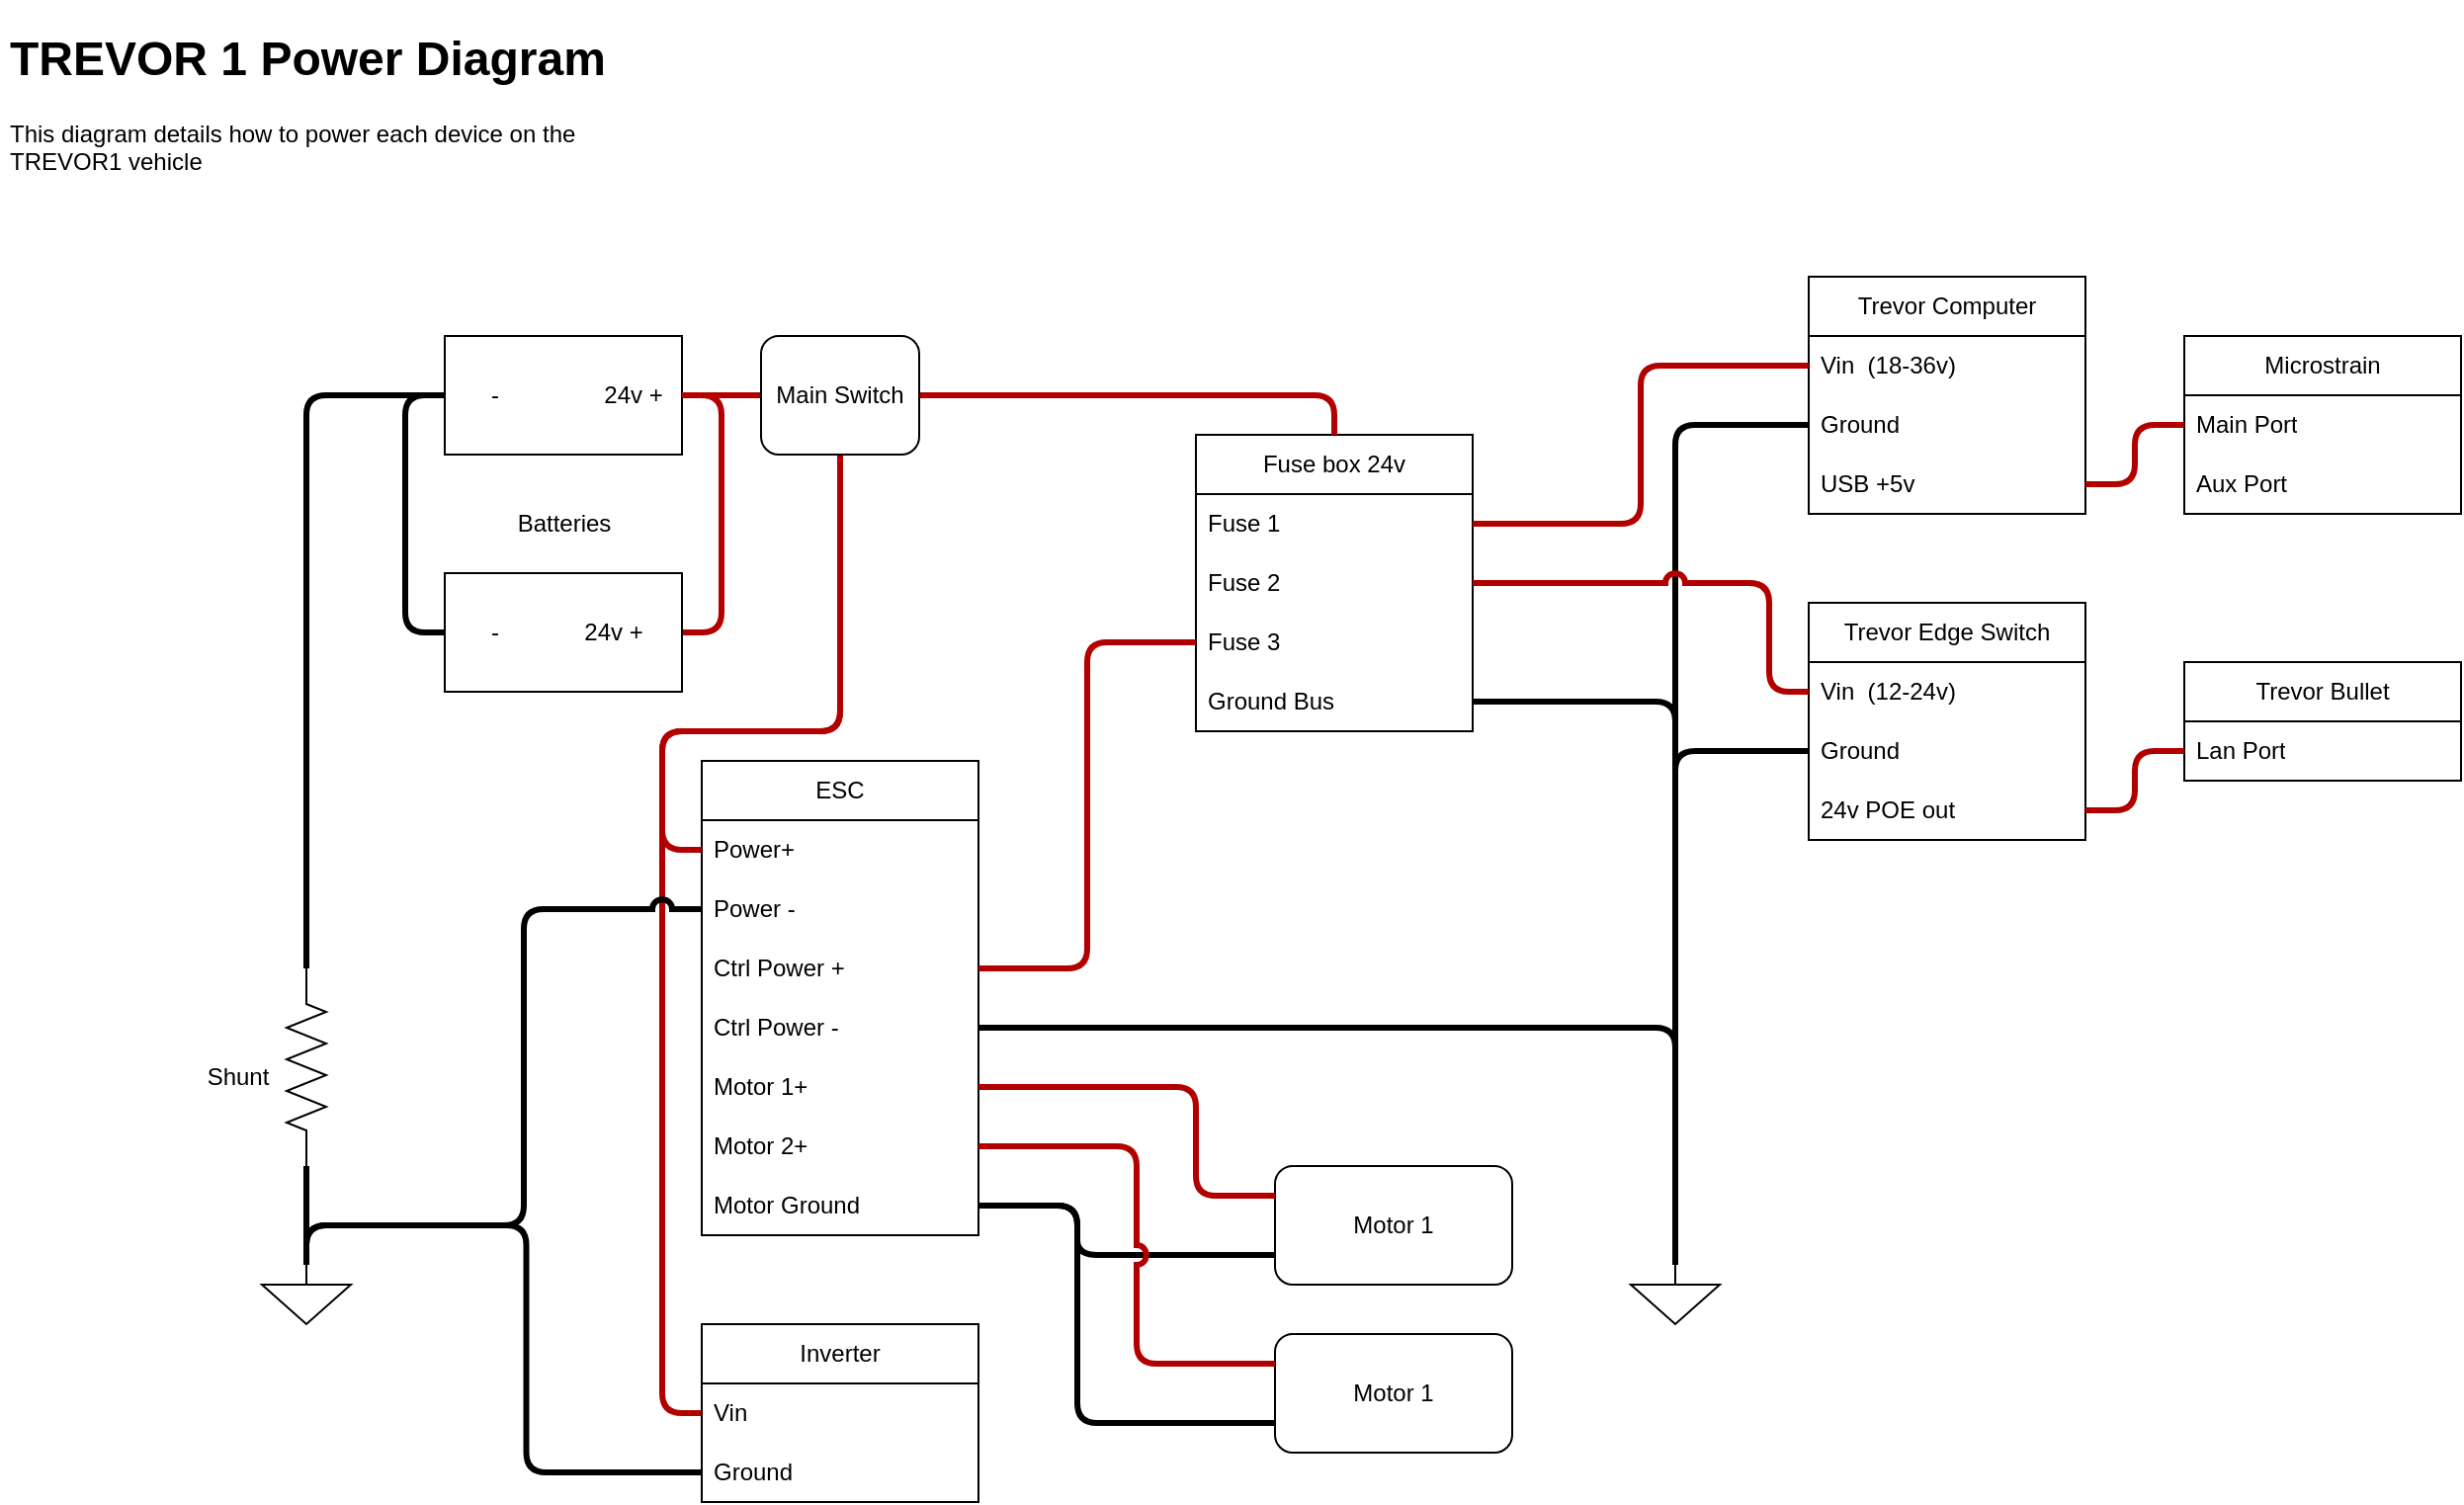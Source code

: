 <mxfile version="22.1.8" type="device">
  <diagram name="Page-1" id="w0t1NMHRBtwXrstxyE9V">
    <mxGraphModel dx="1865" dy="1595" grid="1" gridSize="10" guides="1" tooltips="1" connect="1" arrows="1" fold="1" page="1" pageScale="1" pageWidth="1400" pageHeight="850" math="0" shadow="0">
      <root>
        <mxCell id="0" />
        <mxCell id="1" parent="0" />
        <mxCell id="ffPY6Y8aAE2-vyPwqXta-1" value="Fuse box 24v" style="swimlane;fontStyle=0;childLayout=stackLayout;horizontal=1;startSize=30;horizontalStack=0;resizeParent=1;resizeParentMax=0;resizeLast=0;collapsible=1;marginBottom=0;whiteSpace=wrap;html=1;" vertex="1" parent="1">
          <mxGeometry x="635" y="230" width="140" height="150" as="geometry" />
        </mxCell>
        <mxCell id="ffPY6Y8aAE2-vyPwqXta-2" value="Fuse 1" style="text;strokeColor=none;fillColor=none;align=left;verticalAlign=middle;spacingLeft=4;spacingRight=4;overflow=hidden;points=[[0,0.5],[1,0.5]];portConstraint=eastwest;rotatable=0;whiteSpace=wrap;html=1;" vertex="1" parent="ffPY6Y8aAE2-vyPwqXta-1">
          <mxGeometry y="30" width="140" height="30" as="geometry" />
        </mxCell>
        <mxCell id="ffPY6Y8aAE2-vyPwqXta-3" value="Fuse 2" style="text;strokeColor=none;fillColor=none;align=left;verticalAlign=middle;spacingLeft=4;spacingRight=4;overflow=hidden;points=[[0,0.5],[1,0.5]];portConstraint=eastwest;rotatable=0;whiteSpace=wrap;html=1;" vertex="1" parent="ffPY6Y8aAE2-vyPwqXta-1">
          <mxGeometry y="60" width="140" height="30" as="geometry" />
        </mxCell>
        <mxCell id="ffPY6Y8aAE2-vyPwqXta-78" value="Fuse 3" style="text;strokeColor=none;fillColor=none;align=left;verticalAlign=middle;spacingLeft=4;spacingRight=4;overflow=hidden;points=[[0,0.5],[1,0.5]];portConstraint=eastwest;rotatable=0;whiteSpace=wrap;html=1;" vertex="1" parent="ffPY6Y8aAE2-vyPwqXta-1">
          <mxGeometry y="90" width="140" height="30" as="geometry" />
        </mxCell>
        <mxCell id="ffPY6Y8aAE2-vyPwqXta-62" value="Ground Bus" style="text;strokeColor=none;fillColor=none;align=left;verticalAlign=middle;spacingLeft=4;spacingRight=4;overflow=hidden;points=[[0,0.5],[1,0.5]];portConstraint=eastwest;rotatable=0;whiteSpace=wrap;html=1;" vertex="1" parent="ffPY6Y8aAE2-vyPwqXta-1">
          <mxGeometry y="120" width="140" height="30" as="geometry" />
        </mxCell>
        <mxCell id="ffPY6Y8aAE2-vyPwqXta-10" style="edgeStyle=orthogonalEdgeStyle;rounded=1;orthogonalLoop=1;jettySize=auto;html=1;exitX=1;exitY=0.5;exitDx=0;exitDy=0;fillColor=#e51400;strokeColor=#B20000;strokeWidth=3;endArrow=none;endFill=0;entryX=1;entryY=0.5;entryDx=0;entryDy=0;" edge="1" parent="1" source="ffPY6Y8aAE2-vyPwqXta-8" target="ffPY6Y8aAE2-vyPwqXta-9">
          <mxGeometry relative="1" as="geometry">
            <mxPoint x="445" y="220" as="targetPoint" />
          </mxGeometry>
        </mxCell>
        <mxCell id="ffPY6Y8aAE2-vyPwqXta-12" style="edgeStyle=orthogonalEdgeStyle;rounded=1;orthogonalLoop=1;jettySize=auto;html=1;exitX=0;exitY=0.5;exitDx=0;exitDy=0;entryX=0;entryY=0.5;entryDx=0;entryDy=0;endArrow=none;endFill=0;strokeWidth=3;" edge="1" parent="1" source="ffPY6Y8aAE2-vyPwqXta-8" target="ffPY6Y8aAE2-vyPwqXta-9">
          <mxGeometry relative="1" as="geometry" />
        </mxCell>
        <mxCell id="ffPY6Y8aAE2-vyPwqXta-8" value="" style="rounded=0;whiteSpace=wrap;html=1;" vertex="1" parent="1">
          <mxGeometry x="255" y="300" width="120" height="60" as="geometry" />
        </mxCell>
        <mxCell id="ffPY6Y8aAE2-vyPwqXta-9" value="" style="rounded=0;whiteSpace=wrap;html=1;" vertex="1" parent="1">
          <mxGeometry x="255" y="180" width="120" height="60" as="geometry" />
        </mxCell>
        <mxCell id="ffPY6Y8aAE2-vyPwqXta-11" style="edgeStyle=orthogonalEdgeStyle;rounded=1;orthogonalLoop=1;jettySize=auto;html=1;entryX=1;entryY=0.5;entryDx=0;entryDy=0;entryPerimeter=0;strokeWidth=3;endArrow=none;endFill=0;" edge="1" parent="1" source="ffPY6Y8aAE2-vyPwqXta-9" target="ffPY6Y8aAE2-vyPwqXta-56">
          <mxGeometry relative="1" as="geometry">
            <mxPoint x="187.995" y="479" as="targetPoint" />
          </mxGeometry>
        </mxCell>
        <mxCell id="ffPY6Y8aAE2-vyPwqXta-13" value="-" style="text;html=1;align=center;verticalAlign=middle;resizable=0;points=[];autosize=1;" vertex="1" parent="1">
          <mxGeometry x="265" y="195" width="30" height="30" as="geometry" />
        </mxCell>
        <mxCell id="ffPY6Y8aAE2-vyPwqXta-18" style="edgeStyle=orthogonalEdgeStyle;rounded=1;orthogonalLoop=1;jettySize=auto;html=1;entryX=0.5;entryY=0;entryDx=0;entryDy=0;fillColor=#e51400;strokeColor=#B20000;strokeWidth=3;endArrow=none;endFill=0;exitX=1;exitY=0.5;exitDx=0;exitDy=0;" edge="1" parent="1" source="ffPY6Y8aAE2-vyPwqXta-53" target="ffPY6Y8aAE2-vyPwqXta-1">
          <mxGeometry relative="1" as="geometry">
            <mxPoint x="435" y="200" as="sourcePoint" />
          </mxGeometry>
        </mxCell>
        <mxCell id="ffPY6Y8aAE2-vyPwqXta-54" style="edgeStyle=orthogonalEdgeStyle;rounded=1;orthogonalLoop=1;jettySize=auto;html=1;fillColor=#e51400;strokeColor=#B20000;strokeWidth=3;endArrow=none;endFill=0;" edge="1" parent="1" source="ffPY6Y8aAE2-vyPwqXta-14" target="ffPY6Y8aAE2-vyPwqXta-53">
          <mxGeometry relative="1" as="geometry" />
        </mxCell>
        <mxCell id="ffPY6Y8aAE2-vyPwqXta-14" value="24v +" style="text;html=1;align=center;verticalAlign=middle;resizable=0;points=[];autosize=1;" vertex="1" parent="1">
          <mxGeometry x="325" y="195" width="50" height="30" as="geometry" />
        </mxCell>
        <mxCell id="ffPY6Y8aAE2-vyPwqXta-15" value="Batteries" style="text;html=1;align=center;verticalAlign=middle;resizable=0;points=[];autosize=1;" vertex="1" parent="1">
          <mxGeometry x="280" y="260" width="70" height="30" as="geometry" />
        </mxCell>
        <mxCell id="ffPY6Y8aAE2-vyPwqXta-16" value="24v +" style="text;html=1;align=center;verticalAlign=middle;resizable=0;points=[];autosize=1;" vertex="1" parent="1">
          <mxGeometry x="315" y="315" width="50" height="30" as="geometry" />
        </mxCell>
        <mxCell id="ffPY6Y8aAE2-vyPwqXta-17" value="-" style="text;html=1;align=center;verticalAlign=middle;resizable=0;points=[];autosize=1;" vertex="1" parent="1">
          <mxGeometry x="265" y="315" width="30" height="30" as="geometry" />
        </mxCell>
        <mxCell id="ffPY6Y8aAE2-vyPwqXta-19" value="ESC" style="swimlane;fontStyle=0;childLayout=stackLayout;horizontal=1;startSize=30;horizontalStack=0;resizeParent=1;resizeParentMax=0;resizeLast=0;collapsible=1;marginBottom=0;whiteSpace=wrap;html=1;" vertex="1" parent="1">
          <mxGeometry x="385" y="395" width="140" height="240" as="geometry" />
        </mxCell>
        <mxCell id="ffPY6Y8aAE2-vyPwqXta-75" value="Power+" style="text;strokeColor=none;fillColor=none;align=left;verticalAlign=middle;spacingLeft=4;spacingRight=4;overflow=hidden;points=[[0,0.5],[1,0.5]];portConstraint=eastwest;rotatable=0;whiteSpace=wrap;html=1;" vertex="1" parent="ffPY6Y8aAE2-vyPwqXta-19">
          <mxGeometry y="30" width="140" height="30" as="geometry" />
        </mxCell>
        <mxCell id="ffPY6Y8aAE2-vyPwqXta-74" value="&lt;div&gt;Power -&lt;/div&gt;" style="text;strokeColor=none;fillColor=none;align=left;verticalAlign=middle;spacingLeft=4;spacingRight=4;overflow=hidden;points=[[0,0.5],[1,0.5]];portConstraint=eastwest;rotatable=0;whiteSpace=wrap;html=1;" vertex="1" parent="ffPY6Y8aAE2-vyPwqXta-19">
          <mxGeometry y="60" width="140" height="30" as="geometry" />
        </mxCell>
        <mxCell id="ffPY6Y8aAE2-vyPwqXta-76" value="&lt;div&gt;Ctrl Power + &lt;br&gt;&lt;/div&gt;" style="text;strokeColor=none;fillColor=none;align=left;verticalAlign=middle;spacingLeft=4;spacingRight=4;overflow=hidden;points=[[0,0.5],[1,0.5]];portConstraint=eastwest;rotatable=0;whiteSpace=wrap;html=1;" vertex="1" parent="ffPY6Y8aAE2-vyPwqXta-19">
          <mxGeometry y="90" width="140" height="30" as="geometry" />
        </mxCell>
        <mxCell id="ffPY6Y8aAE2-vyPwqXta-77" value="Ctrl Power -" style="text;strokeColor=none;fillColor=none;align=left;verticalAlign=middle;spacingLeft=4;spacingRight=4;overflow=hidden;points=[[0,0.5],[1,0.5]];portConstraint=eastwest;rotatable=0;whiteSpace=wrap;html=1;" vertex="1" parent="ffPY6Y8aAE2-vyPwqXta-19">
          <mxGeometry y="120" width="140" height="30" as="geometry" />
        </mxCell>
        <mxCell id="ffPY6Y8aAE2-vyPwqXta-20" value="Motor 1+" style="text;strokeColor=none;fillColor=none;align=left;verticalAlign=middle;spacingLeft=4;spacingRight=4;overflow=hidden;points=[[0,0.5],[1,0.5]];portConstraint=eastwest;rotatable=0;whiteSpace=wrap;html=1;" vertex="1" parent="ffPY6Y8aAE2-vyPwqXta-19">
          <mxGeometry y="150" width="140" height="30" as="geometry" />
        </mxCell>
        <mxCell id="ffPY6Y8aAE2-vyPwqXta-21" value="Motor 2+" style="text;strokeColor=none;fillColor=none;align=left;verticalAlign=middle;spacingLeft=4;spacingRight=4;overflow=hidden;points=[[0,0.5],[1,0.5]];portConstraint=eastwest;rotatable=0;whiteSpace=wrap;html=1;" vertex="1" parent="ffPY6Y8aAE2-vyPwqXta-19">
          <mxGeometry y="180" width="140" height="30" as="geometry" />
        </mxCell>
        <mxCell id="ffPY6Y8aAE2-vyPwqXta-22" value="Motor Ground" style="text;strokeColor=none;fillColor=none;align=left;verticalAlign=middle;spacingLeft=4;spacingRight=4;overflow=hidden;points=[[0,0.5],[1,0.5]];portConstraint=eastwest;rotatable=0;whiteSpace=wrap;html=1;" vertex="1" parent="ffPY6Y8aAE2-vyPwqXta-19">
          <mxGeometry y="210" width="140" height="30" as="geometry" />
        </mxCell>
        <mxCell id="ffPY6Y8aAE2-vyPwqXta-25" value="Motor 1" style="rounded=1;whiteSpace=wrap;html=1;" vertex="1" parent="1">
          <mxGeometry x="675" y="600" width="120" height="60" as="geometry" />
        </mxCell>
        <mxCell id="ffPY6Y8aAE2-vyPwqXta-29" style="edgeStyle=orthogonalEdgeStyle;rounded=1;orthogonalLoop=1;jettySize=auto;html=1;entryX=0;entryY=0.25;entryDx=0;entryDy=0;fillColor=#e51400;strokeColor=#B20000;strokeWidth=3;endArrow=none;endFill=0;" edge="1" parent="1" source="ffPY6Y8aAE2-vyPwqXta-20" target="ffPY6Y8aAE2-vyPwqXta-25">
          <mxGeometry relative="1" as="geometry">
            <Array as="points">
              <mxPoint x="635" y="560" />
              <mxPoint x="635" y="615" />
            </Array>
          </mxGeometry>
        </mxCell>
        <mxCell id="ffPY6Y8aAE2-vyPwqXta-30" style="edgeStyle=orthogonalEdgeStyle;rounded=1;orthogonalLoop=1;jettySize=auto;html=1;entryX=0;entryY=0.75;entryDx=0;entryDy=0;strokeWidth=3;endArrow=none;endFill=0;" edge="1" parent="1" source="ffPY6Y8aAE2-vyPwqXta-22" target="ffPY6Y8aAE2-vyPwqXta-25">
          <mxGeometry relative="1" as="geometry">
            <Array as="points">
              <mxPoint x="575" y="620" />
              <mxPoint x="575" y="645" />
            </Array>
          </mxGeometry>
        </mxCell>
        <mxCell id="ffPY6Y8aAE2-vyPwqXta-31" value="Motor 1" style="rounded=1;whiteSpace=wrap;html=1;" vertex="1" parent="1">
          <mxGeometry x="675" y="685" width="120" height="60" as="geometry" />
        </mxCell>
        <mxCell id="ffPY6Y8aAE2-vyPwqXta-32" style="edgeStyle=orthogonalEdgeStyle;rounded=1;orthogonalLoop=1;jettySize=auto;html=1;exitX=1;exitY=0.5;exitDx=0;exitDy=0;entryX=0;entryY=0.75;entryDx=0;entryDy=0;strokeWidth=3;endArrow=none;endFill=0;" edge="1" parent="1" source="ffPY6Y8aAE2-vyPwqXta-22" target="ffPY6Y8aAE2-vyPwqXta-31">
          <mxGeometry relative="1" as="geometry">
            <Array as="points">
              <mxPoint x="575" y="620" />
              <mxPoint x="575" y="730" />
            </Array>
          </mxGeometry>
        </mxCell>
        <mxCell id="ffPY6Y8aAE2-vyPwqXta-33" style="edgeStyle=orthogonalEdgeStyle;rounded=1;orthogonalLoop=1;jettySize=auto;html=1;entryX=0;entryY=0.25;entryDx=0;entryDy=0;fillColor=#e51400;strokeColor=#B20000;strokeWidth=3;jumpStyle=arc;endArrow=none;endFill=0;" edge="1" parent="1" source="ffPY6Y8aAE2-vyPwqXta-21" target="ffPY6Y8aAE2-vyPwqXta-31">
          <mxGeometry relative="1" as="geometry">
            <Array as="points">
              <mxPoint x="605" y="590" />
              <mxPoint x="605" y="700" />
            </Array>
          </mxGeometry>
        </mxCell>
        <mxCell id="ffPY6Y8aAE2-vyPwqXta-34" value="Trevor Computer" style="swimlane;fontStyle=0;childLayout=stackLayout;horizontal=1;startSize=30;horizontalStack=0;resizeParent=1;resizeParentMax=0;resizeLast=0;collapsible=1;marginBottom=0;whiteSpace=wrap;html=1;" vertex="1" parent="1">
          <mxGeometry x="945" y="150" width="140" height="120" as="geometry" />
        </mxCell>
        <mxCell id="ffPY6Y8aAE2-vyPwqXta-35" value="&lt;div&gt;Vin&amp;nbsp; (18-36v)&lt;/div&gt;" style="text;strokeColor=none;fillColor=none;align=left;verticalAlign=middle;spacingLeft=4;spacingRight=4;overflow=hidden;points=[[0,0.5],[1,0.5]];portConstraint=eastwest;rotatable=0;whiteSpace=wrap;html=1;" vertex="1" parent="ffPY6Y8aAE2-vyPwqXta-34">
          <mxGeometry y="30" width="140" height="30" as="geometry" />
        </mxCell>
        <mxCell id="ffPY6Y8aAE2-vyPwqXta-36" value="Ground" style="text;strokeColor=none;fillColor=none;align=left;verticalAlign=middle;spacingLeft=4;spacingRight=4;overflow=hidden;points=[[0,0.5],[1,0.5]];portConstraint=eastwest;rotatable=0;whiteSpace=wrap;html=1;" vertex="1" parent="ffPY6Y8aAE2-vyPwqXta-34">
          <mxGeometry y="60" width="140" height="30" as="geometry" />
        </mxCell>
        <mxCell id="ffPY6Y8aAE2-vyPwqXta-41" value="USB +5v " style="text;strokeColor=none;fillColor=none;align=left;verticalAlign=middle;spacingLeft=4;spacingRight=4;overflow=hidden;points=[[0,0.5],[1,0.5]];portConstraint=eastwest;rotatable=0;whiteSpace=wrap;html=1;" vertex="1" parent="ffPY6Y8aAE2-vyPwqXta-34">
          <mxGeometry y="90" width="140" height="30" as="geometry" />
        </mxCell>
        <mxCell id="ffPY6Y8aAE2-vyPwqXta-38" style="edgeStyle=orthogonalEdgeStyle;rounded=1;orthogonalLoop=1;jettySize=auto;html=1;fillColor=#e51400;strokeColor=#B20000;strokeWidth=3;endArrow=none;endFill=0;" edge="1" parent="1" source="ffPY6Y8aAE2-vyPwqXta-2" target="ffPY6Y8aAE2-vyPwqXta-35">
          <mxGeometry relative="1" as="geometry" />
        </mxCell>
        <mxCell id="ffPY6Y8aAE2-vyPwqXta-40" style="edgeStyle=orthogonalEdgeStyle;rounded=1;orthogonalLoop=1;jettySize=auto;html=1;endArrow=none;endFill=0;strokeWidth=3;" edge="1" parent="1" source="ffPY6Y8aAE2-vyPwqXta-39" target="ffPY6Y8aAE2-vyPwqXta-36">
          <mxGeometry relative="1" as="geometry" />
        </mxCell>
        <mxCell id="ffPY6Y8aAE2-vyPwqXta-39" value="" style="pointerEvents=1;verticalLabelPosition=bottom;shadow=0;dashed=0;align=center;html=1;verticalAlign=top;shape=mxgraph.electrical.signal_sources.signal_ground;" vertex="1" parent="1">
          <mxGeometry x="855" y="650" width="45" height="30" as="geometry" />
        </mxCell>
        <mxCell id="ffPY6Y8aAE2-vyPwqXta-42" value="Microstrain" style="swimlane;fontStyle=0;childLayout=stackLayout;horizontal=1;startSize=30;horizontalStack=0;resizeParent=1;resizeParentMax=0;resizeLast=0;collapsible=1;marginBottom=0;whiteSpace=wrap;html=1;" vertex="1" parent="1">
          <mxGeometry x="1135" y="180" width="140" height="90" as="geometry" />
        </mxCell>
        <mxCell id="ffPY6Y8aAE2-vyPwqXta-43" value="Main Port" style="text;strokeColor=none;fillColor=none;align=left;verticalAlign=middle;spacingLeft=4;spacingRight=4;overflow=hidden;points=[[0,0.5],[1,0.5]];portConstraint=eastwest;rotatable=0;whiteSpace=wrap;html=1;" vertex="1" parent="ffPY6Y8aAE2-vyPwqXta-42">
          <mxGeometry y="30" width="140" height="30" as="geometry" />
        </mxCell>
        <mxCell id="ffPY6Y8aAE2-vyPwqXta-44" value="Aux Port" style="text;strokeColor=none;fillColor=none;align=left;verticalAlign=middle;spacingLeft=4;spacingRight=4;overflow=hidden;points=[[0,0.5],[1,0.5]];portConstraint=eastwest;rotatable=0;whiteSpace=wrap;html=1;" vertex="1" parent="ffPY6Y8aAE2-vyPwqXta-42">
          <mxGeometry y="60" width="140" height="30" as="geometry" />
        </mxCell>
        <mxCell id="ffPY6Y8aAE2-vyPwqXta-46" style="edgeStyle=orthogonalEdgeStyle;rounded=1;orthogonalLoop=1;jettySize=auto;html=1;endArrow=none;endFill=0;strokeWidth=3;fillColor=#e51400;strokeColor=#B20000;" edge="1" parent="1" source="ffPY6Y8aAE2-vyPwqXta-41" target="ffPY6Y8aAE2-vyPwqXta-43">
          <mxGeometry relative="1" as="geometry" />
        </mxCell>
        <mxCell id="ffPY6Y8aAE2-vyPwqXta-48" value="Inverter" style="swimlane;fontStyle=0;childLayout=stackLayout;horizontal=1;startSize=30;horizontalStack=0;resizeParent=1;resizeParentMax=0;resizeLast=0;collapsible=1;marginBottom=0;whiteSpace=wrap;html=1;" vertex="1" parent="1">
          <mxGeometry x="385" y="680" width="140" height="90" as="geometry" />
        </mxCell>
        <mxCell id="ffPY6Y8aAE2-vyPwqXta-49" value="Vin" style="text;strokeColor=none;fillColor=none;align=left;verticalAlign=middle;spacingLeft=4;spacingRight=4;overflow=hidden;points=[[0,0.5],[1,0.5]];portConstraint=eastwest;rotatable=0;whiteSpace=wrap;html=1;" vertex="1" parent="ffPY6Y8aAE2-vyPwqXta-48">
          <mxGeometry y="30" width="140" height="30" as="geometry" />
        </mxCell>
        <mxCell id="ffPY6Y8aAE2-vyPwqXta-50" value="Ground" style="text;strokeColor=none;fillColor=none;align=left;verticalAlign=middle;spacingLeft=4;spacingRight=4;overflow=hidden;points=[[0,0.5],[1,0.5]];portConstraint=eastwest;rotatable=0;whiteSpace=wrap;html=1;" vertex="1" parent="ffPY6Y8aAE2-vyPwqXta-48">
          <mxGeometry y="60" width="140" height="30" as="geometry" />
        </mxCell>
        <mxCell id="ffPY6Y8aAE2-vyPwqXta-82" style="edgeStyle=orthogonalEdgeStyle;rounded=1;orthogonalLoop=1;jettySize=auto;html=1;entryX=0;entryY=0.5;entryDx=0;entryDy=0;fillColor=#e51400;strokeColor=#B20000;strokeWidth=3;endArrow=none;endFill=0;" edge="1" parent="1" source="ffPY6Y8aAE2-vyPwqXta-53" target="ffPY6Y8aAE2-vyPwqXta-75">
          <mxGeometry relative="1" as="geometry">
            <Array as="points">
              <mxPoint x="455" y="380" />
              <mxPoint x="365" y="380" />
              <mxPoint x="365" y="440" />
            </Array>
          </mxGeometry>
        </mxCell>
        <mxCell id="ffPY6Y8aAE2-vyPwqXta-85" style="edgeStyle=orthogonalEdgeStyle;rounded=1;orthogonalLoop=1;jettySize=auto;html=1;entryX=0;entryY=0.5;entryDx=0;entryDy=0;fillColor=#e51400;strokeColor=#B20000;strokeWidth=3;endArrow=none;endFill=0;" edge="1" parent="1" source="ffPY6Y8aAE2-vyPwqXta-53" target="ffPY6Y8aAE2-vyPwqXta-49">
          <mxGeometry relative="1" as="geometry">
            <Array as="points">
              <mxPoint x="455" y="380" />
              <mxPoint x="365" y="380" />
              <mxPoint x="365" y="725" />
            </Array>
          </mxGeometry>
        </mxCell>
        <mxCell id="ffPY6Y8aAE2-vyPwqXta-53" value="Main Switch" style="rounded=1;whiteSpace=wrap;html=1;" vertex="1" parent="1">
          <mxGeometry x="415" y="180" width="80" height="60" as="geometry" />
        </mxCell>
        <mxCell id="ffPY6Y8aAE2-vyPwqXta-56" value="" style="pointerEvents=1;verticalLabelPosition=bottom;shadow=0;dashed=0;align=center;html=1;verticalAlign=top;shape=mxgraph.electrical.resistors.resistor_2;rotation=-90;" vertex="1" parent="1">
          <mxGeometry x="135" y="540" width="100" height="20" as="geometry" />
        </mxCell>
        <mxCell id="ffPY6Y8aAE2-vyPwqXta-57" value="" style="pointerEvents=1;verticalLabelPosition=bottom;shadow=0;dashed=0;align=center;html=1;verticalAlign=top;shape=mxgraph.electrical.signal_sources.signal_ground;" vertex="1" parent="1">
          <mxGeometry x="162.5" y="650" width="45" height="30" as="geometry" />
        </mxCell>
        <mxCell id="ffPY6Y8aAE2-vyPwqXta-58" value="Shunt" style="text;html=1;align=center;verticalAlign=middle;resizable=0;points=[];autosize=1;strokeColor=none;fillColor=none;" vertex="1" parent="1">
          <mxGeometry x="125" y="540" width="50" height="30" as="geometry" />
        </mxCell>
        <mxCell id="ffPY6Y8aAE2-vyPwqXta-60" style="edgeStyle=orthogonalEdgeStyle;rounded=1;orthogonalLoop=1;jettySize=auto;html=1;entryX=0.5;entryY=0;entryDx=0;entryDy=0;entryPerimeter=0;strokeWidth=3;endArrow=none;endFill=0;" edge="1" parent="1" source="ffPY6Y8aAE2-vyPwqXta-50" target="ffPY6Y8aAE2-vyPwqXta-57">
          <mxGeometry relative="1" as="geometry" />
        </mxCell>
        <mxCell id="ffPY6Y8aAE2-vyPwqXta-61" style="edgeStyle=orthogonalEdgeStyle;rounded=0;orthogonalLoop=1;jettySize=auto;html=1;entryX=0;entryY=0.5;entryDx=0;entryDy=0;entryPerimeter=0;strokeWidth=3;endArrow=none;endFill=0;" edge="1" parent="1" source="ffPY6Y8aAE2-vyPwqXta-57" target="ffPY6Y8aAE2-vyPwqXta-56">
          <mxGeometry relative="1" as="geometry" />
        </mxCell>
        <mxCell id="ffPY6Y8aAE2-vyPwqXta-63" style="edgeStyle=orthogonalEdgeStyle;rounded=1;orthogonalLoop=1;jettySize=auto;html=1;entryX=0.5;entryY=0;entryDx=0;entryDy=0;entryPerimeter=0;strokeWidth=3;endArrow=none;endFill=0;" edge="1" parent="1" source="ffPY6Y8aAE2-vyPwqXta-62" target="ffPY6Y8aAE2-vyPwqXta-39">
          <mxGeometry relative="1" as="geometry" />
        </mxCell>
        <mxCell id="ffPY6Y8aAE2-vyPwqXta-64" value="Trevor Edge Switch" style="swimlane;fontStyle=0;childLayout=stackLayout;horizontal=1;startSize=30;horizontalStack=0;resizeParent=1;resizeParentMax=0;resizeLast=0;collapsible=1;marginBottom=0;whiteSpace=wrap;html=1;" vertex="1" parent="1">
          <mxGeometry x="945" y="315" width="140" height="120" as="geometry" />
        </mxCell>
        <mxCell id="ffPY6Y8aAE2-vyPwqXta-65" value="&lt;div&gt;Vin&amp;nbsp; (12-24v)&lt;/div&gt;" style="text;strokeColor=none;fillColor=none;align=left;verticalAlign=middle;spacingLeft=4;spacingRight=4;overflow=hidden;points=[[0,0.5],[1,0.5]];portConstraint=eastwest;rotatable=0;whiteSpace=wrap;html=1;" vertex="1" parent="ffPY6Y8aAE2-vyPwqXta-64">
          <mxGeometry y="30" width="140" height="30" as="geometry" />
        </mxCell>
        <mxCell id="ffPY6Y8aAE2-vyPwqXta-66" value="Ground" style="text;strokeColor=none;fillColor=none;align=left;verticalAlign=middle;spacingLeft=4;spacingRight=4;overflow=hidden;points=[[0,0.5],[1,0.5]];portConstraint=eastwest;rotatable=0;whiteSpace=wrap;html=1;" vertex="1" parent="ffPY6Y8aAE2-vyPwqXta-64">
          <mxGeometry y="60" width="140" height="30" as="geometry" />
        </mxCell>
        <mxCell id="ffPY6Y8aAE2-vyPwqXta-67" value="24v POE out" style="text;strokeColor=none;fillColor=none;align=left;verticalAlign=middle;spacingLeft=4;spacingRight=4;overflow=hidden;points=[[0,0.5],[1,0.5]];portConstraint=eastwest;rotatable=0;whiteSpace=wrap;html=1;" vertex="1" parent="ffPY6Y8aAE2-vyPwqXta-64">
          <mxGeometry y="90" width="140" height="30" as="geometry" />
        </mxCell>
        <mxCell id="ffPY6Y8aAE2-vyPwqXta-68" style="edgeStyle=orthogonalEdgeStyle;rounded=1;orthogonalLoop=1;jettySize=auto;html=1;fillColor=#e51400;strokeColor=#B20000;strokeWidth=3;endArrow=none;endFill=0;jumpStyle=arc;" edge="1" parent="1" source="ffPY6Y8aAE2-vyPwqXta-3" target="ffPY6Y8aAE2-vyPwqXta-65">
          <mxGeometry relative="1" as="geometry">
            <Array as="points">
              <mxPoint x="925" y="305" />
              <mxPoint x="925" y="360" />
            </Array>
          </mxGeometry>
        </mxCell>
        <mxCell id="ffPY6Y8aAE2-vyPwqXta-69" style="edgeStyle=orthogonalEdgeStyle;rounded=1;orthogonalLoop=1;jettySize=auto;html=1;strokeWidth=3;endArrow=none;endFill=0;" edge="1" parent="1" source="ffPY6Y8aAE2-vyPwqXta-66" target="ffPY6Y8aAE2-vyPwqXta-39">
          <mxGeometry relative="1" as="geometry" />
        </mxCell>
        <mxCell id="ffPY6Y8aAE2-vyPwqXta-70" value="Trevor Bullet" style="swimlane;fontStyle=0;childLayout=stackLayout;horizontal=1;startSize=30;horizontalStack=0;resizeParent=1;resizeParentMax=0;resizeLast=0;collapsible=1;marginBottom=0;whiteSpace=wrap;html=1;" vertex="1" parent="1">
          <mxGeometry x="1135" y="345" width="140" height="60" as="geometry" />
        </mxCell>
        <mxCell id="ffPY6Y8aAE2-vyPwqXta-71" value="Lan Port" style="text;strokeColor=none;fillColor=none;align=left;verticalAlign=middle;spacingLeft=4;spacingRight=4;overflow=hidden;points=[[0,0.5],[1,0.5]];portConstraint=eastwest;rotatable=0;whiteSpace=wrap;html=1;" vertex="1" parent="ffPY6Y8aAE2-vyPwqXta-70">
          <mxGeometry y="30" width="140" height="30" as="geometry" />
        </mxCell>
        <mxCell id="ffPY6Y8aAE2-vyPwqXta-73" style="edgeStyle=orthogonalEdgeStyle;rounded=1;orthogonalLoop=1;jettySize=auto;html=1;fillColor=#e51400;strokeColor=#B20000;strokeWidth=3;endArrow=none;endFill=0;" edge="1" parent="1" source="ffPY6Y8aAE2-vyPwqXta-67" target="ffPY6Y8aAE2-vyPwqXta-71">
          <mxGeometry relative="1" as="geometry" />
        </mxCell>
        <mxCell id="ffPY6Y8aAE2-vyPwqXta-79" style="edgeStyle=orthogonalEdgeStyle;rounded=1;orthogonalLoop=1;jettySize=auto;html=1;strokeWidth=3;fillColor=#e51400;strokeColor=#B20000;endArrow=none;endFill=0;" edge="1" parent="1" source="ffPY6Y8aAE2-vyPwqXta-76" target="ffPY6Y8aAE2-vyPwqXta-78">
          <mxGeometry relative="1" as="geometry" />
        </mxCell>
        <mxCell id="ffPY6Y8aAE2-vyPwqXta-81" style="edgeStyle=orthogonalEdgeStyle;rounded=1;orthogonalLoop=1;jettySize=auto;html=1;entryX=0.5;entryY=0;entryDx=0;entryDy=0;entryPerimeter=0;strokeWidth=3;endArrow=none;endFill=0;" edge="1" parent="1" source="ffPY6Y8aAE2-vyPwqXta-77" target="ffPY6Y8aAE2-vyPwqXta-39">
          <mxGeometry relative="1" as="geometry" />
        </mxCell>
        <mxCell id="ffPY6Y8aAE2-vyPwqXta-86" style="edgeStyle=orthogonalEdgeStyle;rounded=1;orthogonalLoop=1;jettySize=auto;html=1;entryX=0.5;entryY=0;entryDx=0;entryDy=0;entryPerimeter=0;strokeWidth=3;jumpStyle=arc;endArrow=none;endFill=0;" edge="1" parent="1" source="ffPY6Y8aAE2-vyPwqXta-74" target="ffPY6Y8aAE2-vyPwqXta-57">
          <mxGeometry relative="1" as="geometry">
            <Array as="points">
              <mxPoint x="295" y="470" />
              <mxPoint x="295" y="630" />
              <mxPoint x="185" y="630" />
            </Array>
          </mxGeometry>
        </mxCell>
        <mxCell id="ffPY6Y8aAE2-vyPwqXta-88" value="&lt;h1&gt;TREVOR 1 Power Diagram&lt;br&gt;&lt;/h1&gt;&lt;p&gt;This diagram details how to power each device on the TREVOR1 vehicle&lt;br&gt;&lt;/p&gt;" style="text;html=1;strokeColor=none;fillColor=none;spacing=5;spacingTop=-20;whiteSpace=wrap;overflow=hidden;rounded=0;" vertex="1" parent="1">
          <mxGeometry x="30" y="20" width="310" height="120" as="geometry" />
        </mxCell>
      </root>
    </mxGraphModel>
  </diagram>
</mxfile>
